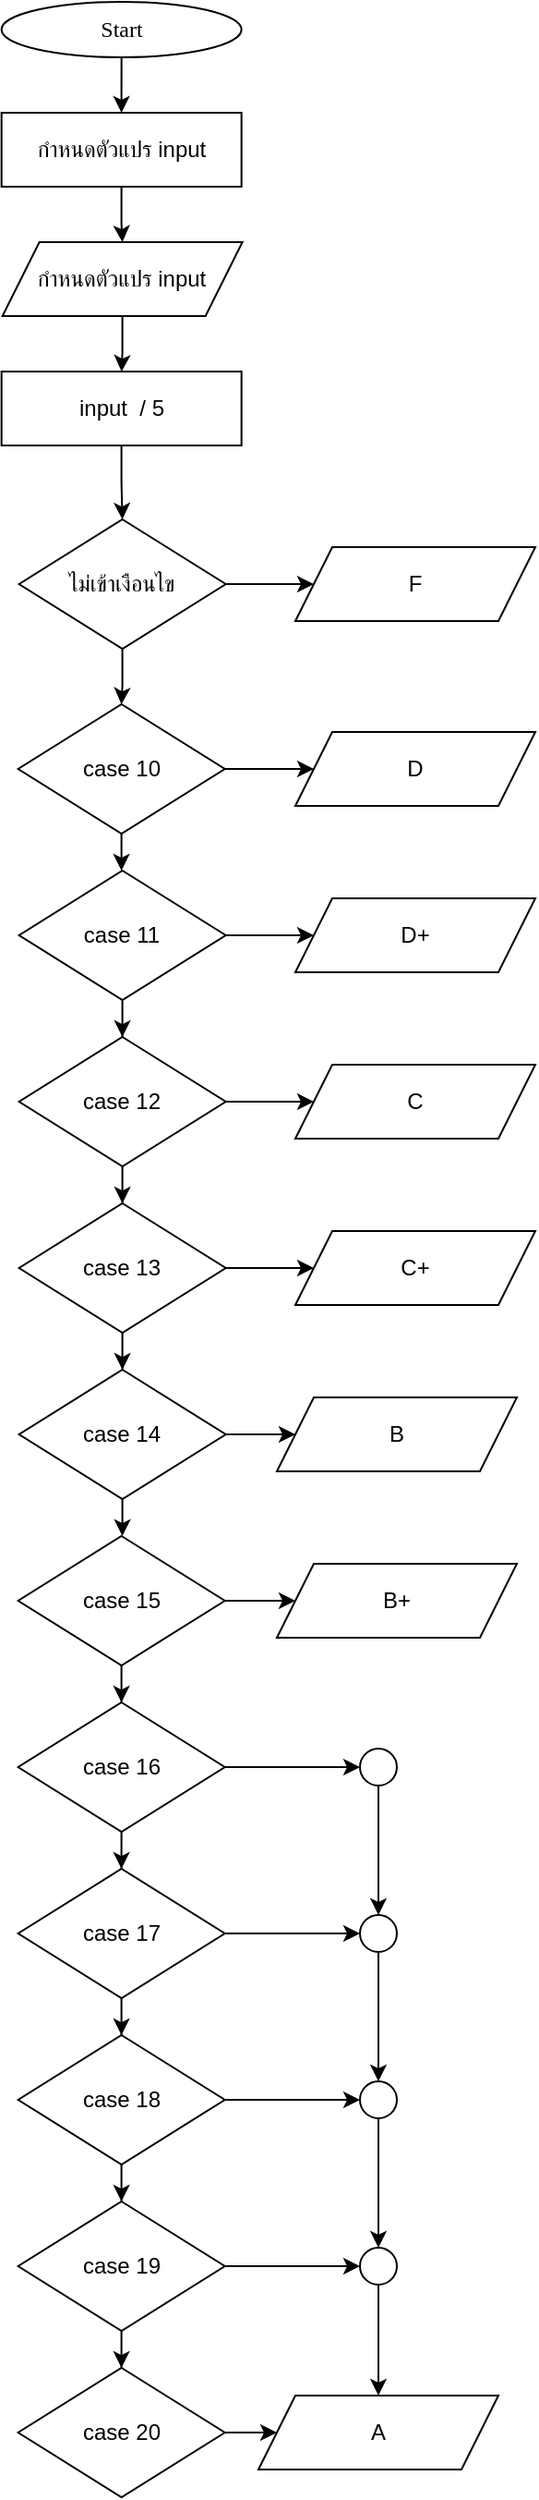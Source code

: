 <mxfile version="24.9.0">
  <diagram name="Page-1" id="mAoXrrSconnVMPicZIrt">
    <mxGraphModel dx="1892" dy="565" grid="1" gridSize="10" guides="1" tooltips="1" connect="1" arrows="1" fold="1" page="1" pageScale="1" pageWidth="850" pageHeight="1100" math="0" shadow="0">
      <root>
        <mxCell id="0" />
        <mxCell id="1" parent="0" />
        <mxCell id="ErTamfAoq97gNtjyZprx-6" value="" style="edgeStyle=orthogonalEdgeStyle;rounded=0;orthogonalLoop=1;jettySize=auto;html=1;" edge="1" parent="1" source="ErTamfAoq97gNtjyZprx-3" target="ErTamfAoq97gNtjyZprx-4">
          <mxGeometry relative="1" as="geometry" />
        </mxCell>
        <mxCell id="ErTamfAoq97gNtjyZprx-3" value="&lt;font data-font-src=&quot;https://fonts.googleapis.com/css?family=Sarabun&quot; face=&quot;Sarabun&quot;&gt;Start&lt;/font&gt;" style="ellipse;whiteSpace=wrap;html=1;" vertex="1" parent="1">
          <mxGeometry x="-619.17" y="50" width="130" height="30" as="geometry" />
        </mxCell>
        <mxCell id="ErTamfAoq97gNtjyZprx-9" value="" style="edgeStyle=orthogonalEdgeStyle;rounded=0;orthogonalLoop=1;jettySize=auto;html=1;" edge="1" parent="1" source="ErTamfAoq97gNtjyZprx-4" target="ErTamfAoq97gNtjyZprx-8">
          <mxGeometry relative="1" as="geometry" />
        </mxCell>
        <mxCell id="ErTamfAoq97gNtjyZprx-4" value="กำหนดตัวแปร input" style="rounded=0;whiteSpace=wrap;html=1;" vertex="1" parent="1">
          <mxGeometry x="-619.17" y="110" width="130" height="40" as="geometry" />
        </mxCell>
        <mxCell id="ErTamfAoq97gNtjyZprx-10" value="" style="edgeStyle=orthogonalEdgeStyle;rounded=0;orthogonalLoop=1;jettySize=auto;html=1;" edge="1" parent="1" source="ErTamfAoq97gNtjyZprx-8">
          <mxGeometry relative="1" as="geometry">
            <mxPoint x="-554.15" y="250.015" as="targetPoint" />
          </mxGeometry>
        </mxCell>
        <mxCell id="ErTamfAoq97gNtjyZprx-8" value="กำหนดตัวแปร input" style="shape=parallelogram;perimeter=parallelogramPerimeter;whiteSpace=wrap;html=1;fixedSize=1;" vertex="1" parent="1">
          <mxGeometry x="-618.67" y="180" width="130" height="40" as="geometry" />
        </mxCell>
        <mxCell id="ErTamfAoq97gNtjyZprx-41" value="" style="edgeStyle=orthogonalEdgeStyle;rounded=0;orthogonalLoop=1;jettySize=auto;html=1;" edge="1" parent="1" source="ErTamfAoq97gNtjyZprx-13" target="ErTamfAoq97gNtjyZprx-40">
          <mxGeometry relative="1" as="geometry" />
        </mxCell>
        <mxCell id="ErTamfAoq97gNtjyZprx-13" value="input&amp;nbsp; / 5" style="rounded=0;whiteSpace=wrap;html=1;" vertex="1" parent="1">
          <mxGeometry x="-619.17" y="250" width="130" height="40" as="geometry" />
        </mxCell>
        <mxCell id="ErTamfAoq97gNtjyZprx-19" value="" style="edgeStyle=orthogonalEdgeStyle;rounded=0;orthogonalLoop=1;jettySize=auto;html=1;" edge="1" parent="1" source="ErTamfAoq97gNtjyZprx-14" target="ErTamfAoq97gNtjyZprx-18">
          <mxGeometry relative="1" as="geometry" />
        </mxCell>
        <mxCell id="ErTamfAoq97gNtjyZprx-50" value="" style="edgeStyle=orthogonalEdgeStyle;rounded=0;orthogonalLoop=1;jettySize=auto;html=1;" edge="1" parent="1" source="ErTamfAoq97gNtjyZprx-14" target="ErTamfAoq97gNtjyZprx-38">
          <mxGeometry relative="1" as="geometry" />
        </mxCell>
        <mxCell id="ErTamfAoq97gNtjyZprx-14" value="case 10" style="rhombus;whiteSpace=wrap;html=1;" vertex="1" parent="1">
          <mxGeometry x="-610.17" y="430" width="112" height="70" as="geometry" />
        </mxCell>
        <mxCell id="ErTamfAoq97gNtjyZprx-21" value="" style="edgeStyle=orthogonalEdgeStyle;rounded=0;orthogonalLoop=1;jettySize=auto;html=1;" edge="1" parent="1" source="ErTamfAoq97gNtjyZprx-18" target="ErTamfAoq97gNtjyZprx-20">
          <mxGeometry relative="1" as="geometry" />
        </mxCell>
        <mxCell id="ErTamfAoq97gNtjyZprx-51" value="" style="edgeStyle=orthogonalEdgeStyle;rounded=0;orthogonalLoop=1;jettySize=auto;html=1;" edge="1" parent="1" source="ErTamfAoq97gNtjyZprx-18" target="ErTamfAoq97gNtjyZprx-39">
          <mxGeometry relative="1" as="geometry" />
        </mxCell>
        <mxCell id="ErTamfAoq97gNtjyZprx-18" value="case 11" style="rhombus;whiteSpace=wrap;html=1;" vertex="1" parent="1">
          <mxGeometry x="-609.67" y="520" width="112" height="70" as="geometry" />
        </mxCell>
        <mxCell id="ErTamfAoq97gNtjyZprx-23" value="" style="edgeStyle=orthogonalEdgeStyle;rounded=0;orthogonalLoop=1;jettySize=auto;html=1;" edge="1" parent="1" source="ErTamfAoq97gNtjyZprx-20" target="ErTamfAoq97gNtjyZprx-22">
          <mxGeometry relative="1" as="geometry" />
        </mxCell>
        <mxCell id="ErTamfAoq97gNtjyZprx-52" value="" style="edgeStyle=orthogonalEdgeStyle;rounded=0;orthogonalLoop=1;jettySize=auto;html=1;" edge="1" parent="1" source="ErTamfAoq97gNtjyZprx-20" target="ErTamfAoq97gNtjyZprx-45">
          <mxGeometry relative="1" as="geometry" />
        </mxCell>
        <mxCell id="ErTamfAoq97gNtjyZprx-20" value="case 12" style="rhombus;whiteSpace=wrap;html=1;" vertex="1" parent="1">
          <mxGeometry x="-609.67" y="610" width="112" height="70" as="geometry" />
        </mxCell>
        <mxCell id="ErTamfAoq97gNtjyZprx-25" value="" style="edgeStyle=orthogonalEdgeStyle;rounded=0;orthogonalLoop=1;jettySize=auto;html=1;" edge="1" parent="1" source="ErTamfAoq97gNtjyZprx-22" target="ErTamfAoq97gNtjyZprx-24">
          <mxGeometry relative="1" as="geometry" />
        </mxCell>
        <mxCell id="ErTamfAoq97gNtjyZprx-53" value="" style="edgeStyle=orthogonalEdgeStyle;rounded=0;orthogonalLoop=1;jettySize=auto;html=1;" edge="1" parent="1" source="ErTamfAoq97gNtjyZprx-22" target="ErTamfAoq97gNtjyZprx-46">
          <mxGeometry relative="1" as="geometry" />
        </mxCell>
        <mxCell id="ErTamfAoq97gNtjyZprx-22" value="case 13" style="rhombus;whiteSpace=wrap;html=1;" vertex="1" parent="1">
          <mxGeometry x="-609.67" y="700" width="112" height="70" as="geometry" />
        </mxCell>
        <mxCell id="ErTamfAoq97gNtjyZprx-27" value="" style="edgeStyle=orthogonalEdgeStyle;rounded=0;orthogonalLoop=1;jettySize=auto;html=1;" edge="1" parent="1" source="ErTamfAoq97gNtjyZprx-24" target="ErTamfAoq97gNtjyZprx-26">
          <mxGeometry relative="1" as="geometry" />
        </mxCell>
        <mxCell id="ErTamfAoq97gNtjyZprx-54" value="" style="edgeStyle=orthogonalEdgeStyle;rounded=0;orthogonalLoop=1;jettySize=auto;html=1;" edge="1" parent="1" source="ErTamfAoq97gNtjyZprx-24" target="ErTamfAoq97gNtjyZprx-47">
          <mxGeometry relative="1" as="geometry" />
        </mxCell>
        <mxCell id="ErTamfAoq97gNtjyZprx-24" value="case 14" style="rhombus;whiteSpace=wrap;html=1;" vertex="1" parent="1">
          <mxGeometry x="-609.67" y="790" width="112" height="70" as="geometry" />
        </mxCell>
        <mxCell id="ErTamfAoq97gNtjyZprx-29" value="" style="edgeStyle=orthogonalEdgeStyle;rounded=0;orthogonalLoop=1;jettySize=auto;html=1;" edge="1" parent="1" source="ErTamfAoq97gNtjyZprx-26" target="ErTamfAoq97gNtjyZprx-28">
          <mxGeometry relative="1" as="geometry" />
        </mxCell>
        <mxCell id="ErTamfAoq97gNtjyZprx-55" value="" style="edgeStyle=orthogonalEdgeStyle;rounded=0;orthogonalLoop=1;jettySize=auto;html=1;" edge="1" parent="1" source="ErTamfAoq97gNtjyZprx-26" target="ErTamfAoq97gNtjyZprx-48">
          <mxGeometry relative="1" as="geometry" />
        </mxCell>
        <mxCell id="ErTamfAoq97gNtjyZprx-26" value="case 15" style="rhombus;whiteSpace=wrap;html=1;" vertex="1" parent="1">
          <mxGeometry x="-610.17" y="880" width="112" height="70" as="geometry" />
        </mxCell>
        <mxCell id="ErTamfAoq97gNtjyZprx-31" value="" style="edgeStyle=orthogonalEdgeStyle;rounded=0;orthogonalLoop=1;jettySize=auto;html=1;" edge="1" parent="1" source="ErTamfAoq97gNtjyZprx-28" target="ErTamfAoq97gNtjyZprx-30">
          <mxGeometry relative="1" as="geometry" />
        </mxCell>
        <mxCell id="ErTamfAoq97gNtjyZprx-70" value="" style="edgeStyle=orthogonalEdgeStyle;rounded=0;orthogonalLoop=1;jettySize=auto;html=1;" edge="1" parent="1" source="ErTamfAoq97gNtjyZprx-28" target="ErTamfAoq97gNtjyZprx-68">
          <mxGeometry relative="1" as="geometry" />
        </mxCell>
        <mxCell id="ErTamfAoq97gNtjyZprx-28" value="case 16" style="rhombus;whiteSpace=wrap;html=1;" vertex="1" parent="1">
          <mxGeometry x="-610.17" y="970" width="112" height="70" as="geometry" />
        </mxCell>
        <mxCell id="ErTamfAoq97gNtjyZprx-33" value="" style="edgeStyle=orthogonalEdgeStyle;rounded=0;orthogonalLoop=1;jettySize=auto;html=1;" edge="1" parent="1" source="ErTamfAoq97gNtjyZprx-30" target="ErTamfAoq97gNtjyZprx-32">
          <mxGeometry relative="1" as="geometry" />
        </mxCell>
        <mxCell id="ErTamfAoq97gNtjyZprx-67" value="" style="edgeStyle=orthogonalEdgeStyle;rounded=0;orthogonalLoop=1;jettySize=auto;html=1;" edge="1" parent="1" source="ErTamfAoq97gNtjyZprx-30" target="ErTamfAoq97gNtjyZprx-58">
          <mxGeometry relative="1" as="geometry" />
        </mxCell>
        <mxCell id="ErTamfAoq97gNtjyZprx-30" value="case 17" style="rhombus;whiteSpace=wrap;html=1;" vertex="1" parent="1">
          <mxGeometry x="-610.17" y="1060" width="112" height="70" as="geometry" />
        </mxCell>
        <mxCell id="ErTamfAoq97gNtjyZprx-35" value="" style="edgeStyle=orthogonalEdgeStyle;rounded=0;orthogonalLoop=1;jettySize=auto;html=1;" edge="1" parent="1" source="ErTamfAoq97gNtjyZprx-32" target="ErTamfAoq97gNtjyZprx-34">
          <mxGeometry relative="1" as="geometry" />
        </mxCell>
        <mxCell id="ErTamfAoq97gNtjyZprx-66" value="" style="edgeStyle=orthogonalEdgeStyle;rounded=0;orthogonalLoop=1;jettySize=auto;html=1;" edge="1" parent="1" source="ErTamfAoq97gNtjyZprx-32" target="ErTamfAoq97gNtjyZprx-59">
          <mxGeometry relative="1" as="geometry" />
        </mxCell>
        <mxCell id="ErTamfAoq97gNtjyZprx-32" value="case 18" style="rhombus;whiteSpace=wrap;html=1;" vertex="1" parent="1">
          <mxGeometry x="-610.17" y="1150" width="112" height="70" as="geometry" />
        </mxCell>
        <mxCell id="ErTamfAoq97gNtjyZprx-37" value="" style="edgeStyle=orthogonalEdgeStyle;rounded=0;orthogonalLoop=1;jettySize=auto;html=1;" edge="1" parent="1" source="ErTamfAoq97gNtjyZprx-34" target="ErTamfAoq97gNtjyZprx-36">
          <mxGeometry relative="1" as="geometry" />
        </mxCell>
        <mxCell id="ErTamfAoq97gNtjyZprx-65" value="" style="edgeStyle=orthogonalEdgeStyle;rounded=0;orthogonalLoop=1;jettySize=auto;html=1;" edge="1" parent="1" source="ErTamfAoq97gNtjyZprx-34" target="ErTamfAoq97gNtjyZprx-61">
          <mxGeometry relative="1" as="geometry" />
        </mxCell>
        <mxCell id="ErTamfAoq97gNtjyZprx-34" value="case 19" style="rhombus;whiteSpace=wrap;html=1;" vertex="1" parent="1">
          <mxGeometry x="-610.17" y="1240" width="112" height="70" as="geometry" />
        </mxCell>
        <mxCell id="ErTamfAoq97gNtjyZprx-64" value="" style="edgeStyle=orthogonalEdgeStyle;rounded=0;orthogonalLoop=1;jettySize=auto;html=1;" edge="1" parent="1" source="ErTamfAoq97gNtjyZprx-36" target="ErTamfAoq97gNtjyZprx-56">
          <mxGeometry relative="1" as="geometry" />
        </mxCell>
        <mxCell id="ErTamfAoq97gNtjyZprx-36" value="case 20" style="rhombus;whiteSpace=wrap;html=1;" vertex="1" parent="1">
          <mxGeometry x="-610.17" y="1330" width="112" height="70" as="geometry" />
        </mxCell>
        <mxCell id="ErTamfAoq97gNtjyZprx-38" value="D" style="shape=parallelogram;perimeter=parallelogramPerimeter;whiteSpace=wrap;html=1;fixedSize=1;" vertex="1" parent="1">
          <mxGeometry x="-460.0" y="445" width="130" height="40" as="geometry" />
        </mxCell>
        <mxCell id="ErTamfAoq97gNtjyZprx-39" value="D+" style="shape=parallelogram;perimeter=parallelogramPerimeter;whiteSpace=wrap;html=1;fixedSize=1;" vertex="1" parent="1">
          <mxGeometry x="-460.0" y="535" width="130" height="40" as="geometry" />
        </mxCell>
        <mxCell id="ErTamfAoq97gNtjyZprx-43" value="" style="edgeStyle=orthogonalEdgeStyle;rounded=0;orthogonalLoop=1;jettySize=auto;html=1;" edge="1" parent="1" source="ErTamfAoq97gNtjyZprx-40" target="ErTamfAoq97gNtjyZprx-14">
          <mxGeometry relative="1" as="geometry" />
        </mxCell>
        <mxCell id="ErTamfAoq97gNtjyZprx-49" value="" style="edgeStyle=orthogonalEdgeStyle;rounded=0;orthogonalLoop=1;jettySize=auto;html=1;" edge="1" parent="1" source="ErTamfAoq97gNtjyZprx-40" target="ErTamfAoq97gNtjyZprx-44">
          <mxGeometry relative="1" as="geometry" />
        </mxCell>
        <mxCell id="ErTamfAoq97gNtjyZprx-40" value="ไม่เข้าเงือนไข" style="rhombus;whiteSpace=wrap;html=1;" vertex="1" parent="1">
          <mxGeometry x="-609.67" y="330" width="112" height="70" as="geometry" />
        </mxCell>
        <mxCell id="ErTamfAoq97gNtjyZprx-44" value="F" style="shape=parallelogram;perimeter=parallelogramPerimeter;whiteSpace=wrap;html=1;fixedSize=1;" vertex="1" parent="1">
          <mxGeometry x="-460.0" y="345" width="130" height="40" as="geometry" />
        </mxCell>
        <mxCell id="ErTamfAoq97gNtjyZprx-45" value="C" style="shape=parallelogram;perimeter=parallelogramPerimeter;whiteSpace=wrap;html=1;fixedSize=1;" vertex="1" parent="1">
          <mxGeometry x="-460.0" y="625" width="130" height="40" as="geometry" />
        </mxCell>
        <mxCell id="ErTamfAoq97gNtjyZprx-46" value="C+" style="shape=parallelogram;perimeter=parallelogramPerimeter;whiteSpace=wrap;html=1;fixedSize=1;" vertex="1" parent="1">
          <mxGeometry x="-460.0" y="715" width="130" height="40" as="geometry" />
        </mxCell>
        <mxCell id="ErTamfAoq97gNtjyZprx-47" value="B" style="shape=parallelogram;perimeter=parallelogramPerimeter;whiteSpace=wrap;html=1;fixedSize=1;" vertex="1" parent="1">
          <mxGeometry x="-470.0" y="805" width="130" height="40" as="geometry" />
        </mxCell>
        <mxCell id="ErTamfAoq97gNtjyZprx-48" value="B+" style="shape=parallelogram;perimeter=parallelogramPerimeter;whiteSpace=wrap;html=1;fixedSize=1;" vertex="1" parent="1">
          <mxGeometry x="-470.0" y="895" width="130" height="40" as="geometry" />
        </mxCell>
        <mxCell id="ErTamfAoq97gNtjyZprx-56" value="A" style="shape=parallelogram;perimeter=parallelogramPerimeter;whiteSpace=wrap;html=1;fixedSize=1;" vertex="1" parent="1">
          <mxGeometry x="-480.0" y="1345" width="130" height="40" as="geometry" />
        </mxCell>
        <mxCell id="ErTamfAoq97gNtjyZprx-60" value="" style="edgeStyle=orthogonalEdgeStyle;rounded=0;orthogonalLoop=1;jettySize=auto;html=1;" edge="1" parent="1" source="ErTamfAoq97gNtjyZprx-58" target="ErTamfAoq97gNtjyZprx-59">
          <mxGeometry relative="1" as="geometry" />
        </mxCell>
        <mxCell id="ErTamfAoq97gNtjyZprx-58" value="" style="ellipse;whiteSpace=wrap;html=1;aspect=fixed;" vertex="1" parent="1">
          <mxGeometry x="-425" y="1085" width="20" height="20" as="geometry" />
        </mxCell>
        <mxCell id="ErTamfAoq97gNtjyZprx-62" value="" style="edgeStyle=orthogonalEdgeStyle;rounded=0;orthogonalLoop=1;jettySize=auto;html=1;" edge="1" parent="1" source="ErTamfAoq97gNtjyZprx-59" target="ErTamfAoq97gNtjyZprx-61">
          <mxGeometry relative="1" as="geometry" />
        </mxCell>
        <mxCell id="ErTamfAoq97gNtjyZprx-59" value="" style="ellipse;whiteSpace=wrap;html=1;aspect=fixed;" vertex="1" parent="1">
          <mxGeometry x="-425" y="1175" width="20" height="20" as="geometry" />
        </mxCell>
        <mxCell id="ErTamfAoq97gNtjyZprx-63" value="" style="edgeStyle=orthogonalEdgeStyle;rounded=0;orthogonalLoop=1;jettySize=auto;html=1;" edge="1" parent="1" source="ErTamfAoq97gNtjyZprx-61" target="ErTamfAoq97gNtjyZprx-56">
          <mxGeometry relative="1" as="geometry" />
        </mxCell>
        <mxCell id="ErTamfAoq97gNtjyZprx-61" value="" style="ellipse;whiteSpace=wrap;html=1;aspect=fixed;" vertex="1" parent="1">
          <mxGeometry x="-425" y="1265" width="20" height="20" as="geometry" />
        </mxCell>
        <mxCell id="ErTamfAoq97gNtjyZprx-69" style="edgeStyle=orthogonalEdgeStyle;rounded=0;orthogonalLoop=1;jettySize=auto;html=1;entryX=0.5;entryY=0;entryDx=0;entryDy=0;" edge="1" parent="1" source="ErTamfAoq97gNtjyZprx-68" target="ErTamfAoq97gNtjyZprx-58">
          <mxGeometry relative="1" as="geometry" />
        </mxCell>
        <mxCell id="ErTamfAoq97gNtjyZprx-68" value="" style="ellipse;whiteSpace=wrap;html=1;aspect=fixed;" vertex="1" parent="1">
          <mxGeometry x="-425" y="995" width="20" height="20" as="geometry" />
        </mxCell>
      </root>
    </mxGraphModel>
  </diagram>
</mxfile>
